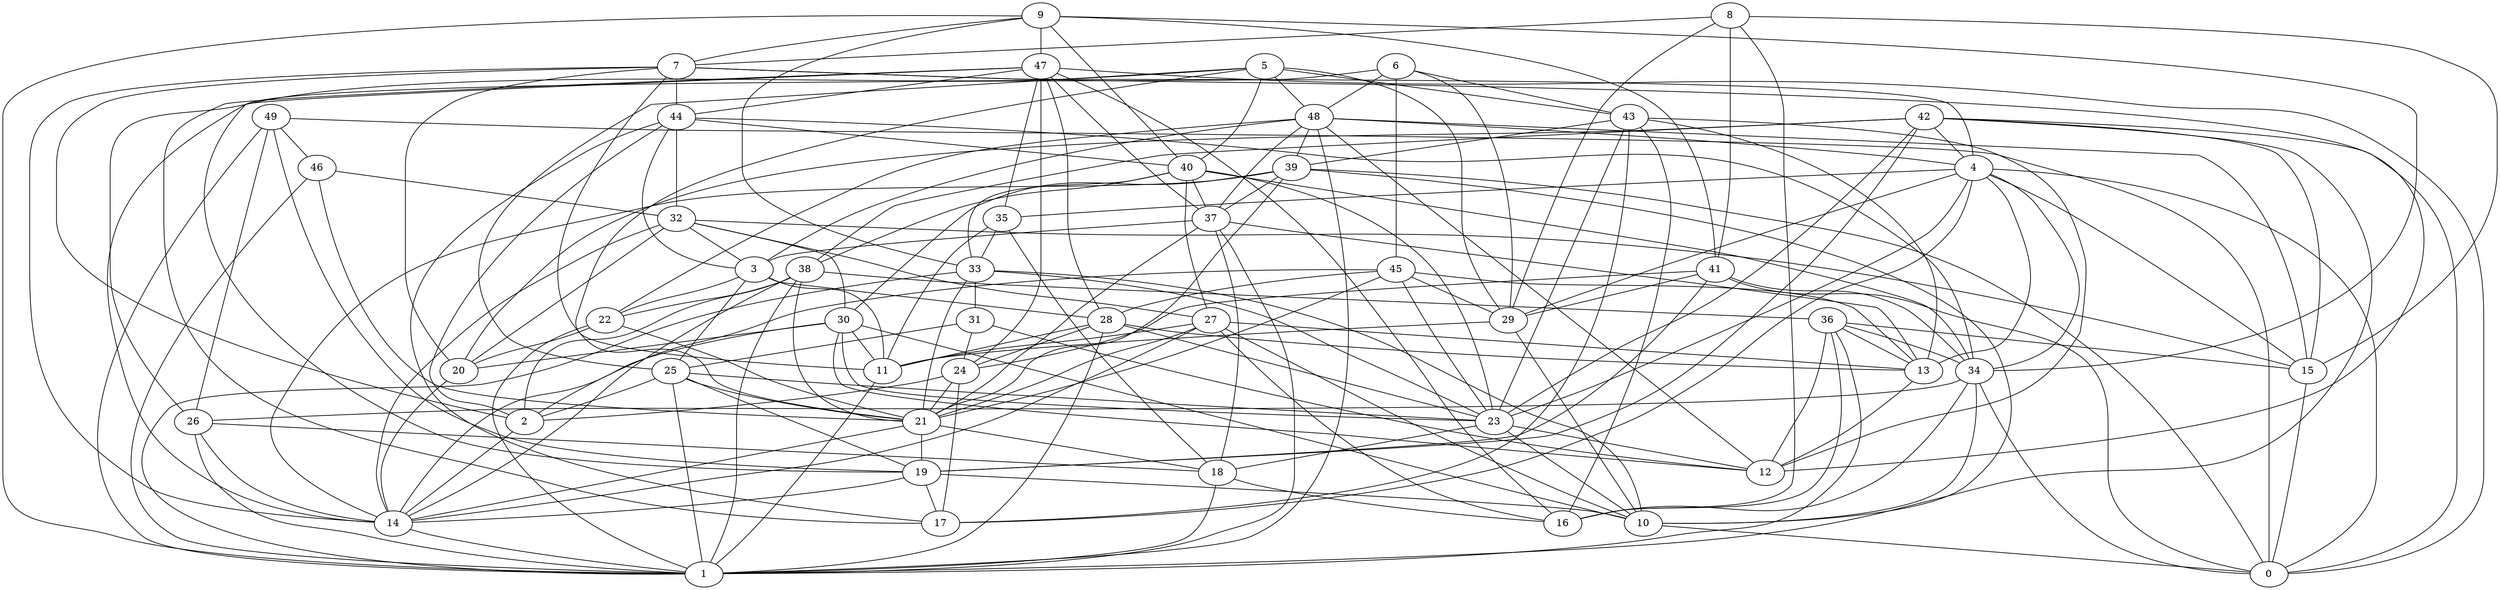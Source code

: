 digraph GG_graph {

subgraph G_graph {
edge [color = black]
"18" -> "1" [dir = none]
"46" -> "1" [dir = none]
"46" -> "32" [dir = none]
"46" -> "21" [dir = none]
"37" -> "18" [dir = none]
"37" -> "1" [dir = none]
"37" -> "21" [dir = none]
"47" -> "0" [dir = none]
"47" -> "37" [dir = none]
"47" -> "19" [dir = none]
"47" -> "17" [dir = none]
"5" -> "25" [dir = none]
"5" -> "40" [dir = none]
"5" -> "29" [dir = none]
"5" -> "21" [dir = none]
"5" -> "43" [dir = none]
"9" -> "47" [dir = none]
"9" -> "1" [dir = none]
"9" -> "7" [dir = none]
"9" -> "33" [dir = none]
"9" -> "34" [dir = none]
"9" -> "40" [dir = none]
"27" -> "16" [dir = none]
"27" -> "14" [dir = none]
"27" -> "10" [dir = none]
"27" -> "13" [dir = none]
"35" -> "18" [dir = none]
"35" -> "33" [dir = none]
"38" -> "1" [dir = none]
"38" -> "22" [dir = none]
"38" -> "14" [dir = none]
"8" -> "15" [dir = none]
"8" -> "29" [dir = none]
"8" -> "7" [dir = none]
"8" -> "41" [dir = none]
"10" -> "0" [dir = none]
"7" -> "14" [dir = none]
"7" -> "4" [dir = none]
"7" -> "11" [dir = none]
"7" -> "12" [dir = none]
"7" -> "44" [dir = none]
"7" -> "2" [dir = none]
"25" -> "1" [dir = none]
"25" -> "21" [dir = none]
"25" -> "23" [dir = none]
"2" -> "14" [dir = none]
"26" -> "14" [dir = none]
"26" -> "1" [dir = none]
"26" -> "18" [dir = none]
"32" -> "27" [dir = none]
"32" -> "15" [dir = none]
"32" -> "14" [dir = none]
"32" -> "20" [dir = none]
"32" -> "30" [dir = none]
"32" -> "3" [dir = none]
"13" -> "12" [dir = none]
"15" -> "0" [dir = none]
"29" -> "10" [dir = none]
"29" -> "11" [dir = none]
"4" -> "35" [dir = none]
"4" -> "17" [dir = none]
"4" -> "34" [dir = none]
"4" -> "13" [dir = none]
"4" -> "23" [dir = none]
"4" -> "29" [dir = none]
"4" -> "15" [dir = none]
"36" -> "34" [dir = none]
"36" -> "16" [dir = none]
"36" -> "13" [dir = none]
"36" -> "1" [dir = none]
"36" -> "15" [dir = none]
"22" -> "20" [dir = none]
"40" -> "23" [dir = none]
"40" -> "37" [dir = none]
"40" -> "27" [dir = none]
"40" -> "34" [dir = none]
"40" -> "38" [dir = none]
"33" -> "10" [dir = none]
"33" -> "31" [dir = none]
"33" -> "21" [dir = none]
"33" -> "23" [dir = none]
"33" -> "1" [dir = none]
"48" -> "39" [dir = none]
"48" -> "4" [dir = none]
"48" -> "1" [dir = none]
"48" -> "12" [dir = none]
"48" -> "22" [dir = none]
"39" -> "30" [dir = none]
"39" -> "10" [dir = none]
"39" -> "14" [dir = none]
"39" -> "37" [dir = none]
"39" -> "21" [dir = none]
"31" -> "24" [dir = none]
"31" -> "12" [dir = none]
"44" -> "17" [dir = none]
"44" -> "3" [dir = none]
"44" -> "32" [dir = none]
"44" -> "40" [dir = none]
"41" -> "29" [dir = none]
"41" -> "34" [dir = none]
"28" -> "1" [dir = none]
"28" -> "13" [dir = none]
"28" -> "24" [dir = none]
"30" -> "11" [dir = none]
"30" -> "12" [dir = none]
"30" -> "20" [dir = none]
"30" -> "14" [dir = none]
"30" -> "23" [dir = none]
"3" -> "22" [dir = none]
"3" -> "11" [dir = none]
"45" -> "29" [dir = none]
"45" -> "13" [dir = none]
"45" -> "23" [dir = none]
"45" -> "28" [dir = none]
"6" -> "48" [dir = none]
"6" -> "14" [dir = none]
"6" -> "29" [dir = none]
"6" -> "43" [dir = none]
"19" -> "17" [dir = none]
"19" -> "14" [dir = none]
"43" -> "12" [dir = none]
"43" -> "23" [dir = none]
"43" -> "17" [dir = none]
"43" -> "13" [dir = none]
"43" -> "16" [dir = none]
"34" -> "10" [dir = none]
"34" -> "0" [dir = none]
"34" -> "26" [dir = none]
"14" -> "1" [dir = none]
"20" -> "14" [dir = none]
"23" -> "12" [dir = none]
"23" -> "10" [dir = none]
"21" -> "19" [dir = none]
"21" -> "18" [dir = none]
"21" -> "14" [dir = none]
"49" -> "1" [dir = none]
"49" -> "26" [dir = none]
"49" -> "19" [dir = none]
"42" -> "4" [dir = none]
"42" -> "23" [dir = none]
"42" -> "0" [dir = none]
"42" -> "15" [dir = none]
"42" -> "1" [dir = none]
"42" -> "20" [dir = none]
"24" -> "2" [dir = none]
"24" -> "21" [dir = none]
"24" -> "17" [dir = none]
"38" -> "36" [dir = none]
"7" -> "20" [dir = none]
"34" -> "16" [dir = none]
"25" -> "19" [dir = none]
"48" -> "37" [dir = none]
"44" -> "34" [dir = none]
"9" -> "41" [dir = none]
"25" -> "2" [dir = none]
"42" -> "19" [dir = none]
"23" -> "18" [dir = none]
"47" -> "44" [dir = none]
"47" -> "24" [dir = none]
"27" -> "21" [dir = none]
"31" -> "25" [dir = none]
"45" -> "2" [dir = none]
"11" -> "1" [dir = none]
"41" -> "0" [dir = none]
"22" -> "21" [dir = none]
"3" -> "25" [dir = none]
"47" -> "16" [dir = none]
"44" -> "2" [dir = none]
"37" -> "13" [dir = none]
"28" -> "23" [dir = none]
"47" -> "35" [dir = none]
"37" -> "3" [dir = none]
"35" -> "11" [dir = none]
"5" -> "26" [dir = none]
"48" -> "3" [dir = none]
"22" -> "1" [dir = none]
"18" -> "16" [dir = none]
"3" -> "28" [dir = none]
"38" -> "2" [dir = none]
"4" -> "0" [dir = none]
"30" -> "10" [dir = none]
"5" -> "48" [dir = none]
"41" -> "24" [dir = none]
"6" -> "45" [dir = none]
"39" -> "0" [dir = none]
"28" -> "11" [dir = none]
"36" -> "12" [dir = none]
"41" -> "19" [dir = none]
"49" -> "0" [dir = none]
"8" -> "16" [dir = none]
"49" -> "46" [dir = none]
"38" -> "21" [dir = none]
"40" -> "33" [dir = none]
"45" -> "21" [dir = none]
"27" -> "11" [dir = none]
"48" -> "15" [dir = none]
"42" -> "38" [dir = none]
"19" -> "10" [dir = none]
"47" -> "28" [dir = none]
"43" -> "39" [dir = none]
}

}
